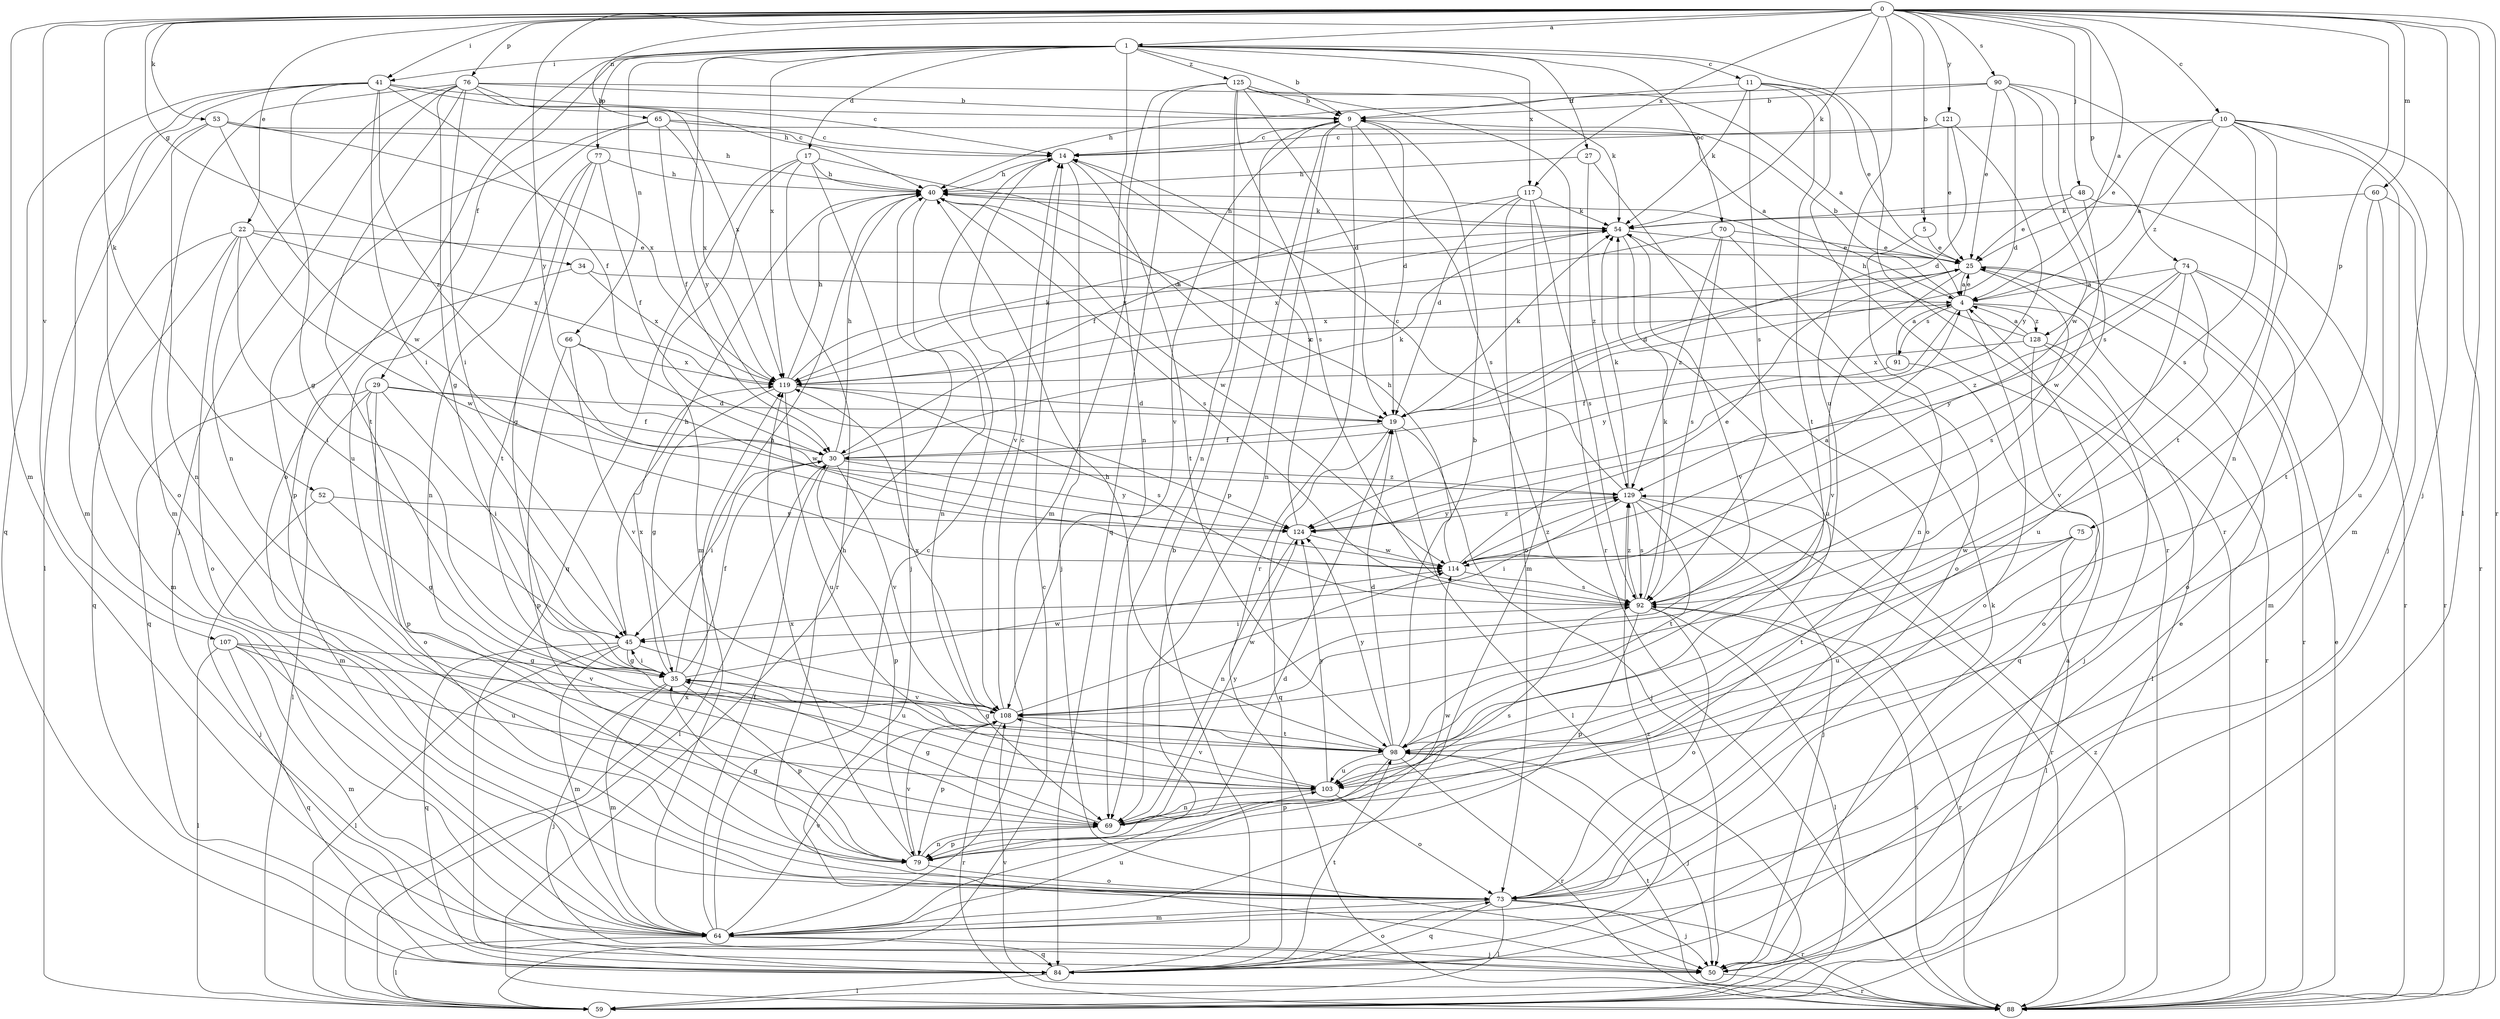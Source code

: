 strict digraph  {
0;
1;
4;
5;
9;
10;
11;
14;
17;
19;
22;
25;
27;
29;
30;
34;
35;
40;
41;
45;
48;
50;
52;
53;
54;
59;
60;
64;
65;
66;
69;
70;
73;
74;
75;
76;
77;
79;
84;
88;
90;
91;
92;
98;
103;
107;
108;
114;
117;
119;
121;
124;
125;
128;
129;
0 -> 1  [label=a];
0 -> 4  [label=a];
0 -> 5  [label=b];
0 -> 10  [label=c];
0 -> 22  [label=e];
0 -> 34  [label=g];
0 -> 41  [label=i];
0 -> 48  [label=j];
0 -> 50  [label=j];
0 -> 52  [label=k];
0 -> 53  [label=k];
0 -> 54  [label=k];
0 -> 59  [label=l];
0 -> 60  [label=m];
0 -> 64  [label=m];
0 -> 65  [label=n];
0 -> 74  [label=p];
0 -> 75  [label=p];
0 -> 76  [label=p];
0 -> 88  [label=r];
0 -> 90  [label=s];
0 -> 103  [label=u];
0 -> 107  [label=v];
0 -> 117  [label=x];
0 -> 121  [label=y];
0 -> 124  [label=y];
1 -> 9  [label=b];
1 -> 11  [label=c];
1 -> 17  [label=d];
1 -> 27  [label=f];
1 -> 29  [label=f];
1 -> 41  [label=i];
1 -> 66  [label=n];
1 -> 69  [label=n];
1 -> 70  [label=o];
1 -> 73  [label=o];
1 -> 77  [label=p];
1 -> 88  [label=r];
1 -> 117  [label=x];
1 -> 119  [label=x];
1 -> 124  [label=y];
1 -> 125  [label=z];
4 -> 9  [label=b];
4 -> 25  [label=e];
4 -> 73  [label=o];
4 -> 88  [label=r];
4 -> 91  [label=s];
4 -> 119  [label=x];
4 -> 124  [label=y];
4 -> 128  [label=z];
5 -> 25  [label=e];
5 -> 69  [label=n];
9 -> 14  [label=c];
9 -> 19  [label=d];
9 -> 69  [label=n];
9 -> 79  [label=p];
9 -> 88  [label=r];
9 -> 92  [label=s];
9 -> 108  [label=v];
10 -> 4  [label=a];
10 -> 14  [label=c];
10 -> 25  [label=e];
10 -> 50  [label=j];
10 -> 64  [label=m];
10 -> 88  [label=r];
10 -> 92  [label=s];
10 -> 98  [label=t];
10 -> 128  [label=z];
11 -> 9  [label=b];
11 -> 25  [label=e];
11 -> 54  [label=k];
11 -> 88  [label=r];
11 -> 92  [label=s];
11 -> 98  [label=t];
14 -> 40  [label=h];
14 -> 50  [label=j];
14 -> 98  [label=t];
14 -> 108  [label=v];
17 -> 19  [label=d];
17 -> 40  [label=h];
17 -> 50  [label=j];
17 -> 64  [label=m];
17 -> 84  [label=q];
17 -> 88  [label=r];
19 -> 30  [label=f];
19 -> 50  [label=j];
19 -> 54  [label=k];
19 -> 59  [label=l];
19 -> 84  [label=q];
22 -> 25  [label=e];
22 -> 45  [label=i];
22 -> 64  [label=m];
22 -> 73  [label=o];
22 -> 84  [label=q];
22 -> 114  [label=w];
22 -> 119  [label=x];
25 -> 4  [label=a];
25 -> 19  [label=d];
25 -> 88  [label=r];
25 -> 92  [label=s];
25 -> 108  [label=v];
25 -> 119  [label=x];
27 -> 40  [label=h];
27 -> 73  [label=o];
27 -> 129  [label=z];
29 -> 19  [label=d];
29 -> 30  [label=f];
29 -> 45  [label=i];
29 -> 59  [label=l];
29 -> 64  [label=m];
29 -> 73  [label=o];
29 -> 79  [label=p];
30 -> 40  [label=h];
30 -> 45  [label=i];
30 -> 54  [label=k];
30 -> 59  [label=l];
30 -> 79  [label=p];
30 -> 108  [label=v];
30 -> 124  [label=y];
30 -> 129  [label=z];
34 -> 4  [label=a];
34 -> 84  [label=q];
34 -> 119  [label=x];
35 -> 30  [label=f];
35 -> 40  [label=h];
35 -> 45  [label=i];
35 -> 50  [label=j];
35 -> 64  [label=m];
35 -> 79  [label=p];
35 -> 108  [label=v];
35 -> 114  [label=w];
35 -> 119  [label=x];
40 -> 54  [label=k];
40 -> 69  [label=n];
40 -> 92  [label=s];
40 -> 114  [label=w];
41 -> 9  [label=b];
41 -> 30  [label=f];
41 -> 35  [label=g];
41 -> 40  [label=h];
41 -> 45  [label=i];
41 -> 64  [label=m];
41 -> 73  [label=o];
41 -> 84  [label=q];
41 -> 129  [label=z];
45 -> 35  [label=g];
45 -> 40  [label=h];
45 -> 59  [label=l];
45 -> 64  [label=m];
45 -> 84  [label=q];
45 -> 103  [label=u];
48 -> 25  [label=e];
48 -> 54  [label=k];
48 -> 88  [label=r];
48 -> 114  [label=w];
50 -> 54  [label=k];
50 -> 88  [label=r];
52 -> 35  [label=g];
52 -> 50  [label=j];
52 -> 124  [label=y];
53 -> 14  [label=c];
53 -> 40  [label=h];
53 -> 59  [label=l];
53 -> 69  [label=n];
53 -> 114  [label=w];
53 -> 119  [label=x];
54 -> 25  [label=e];
54 -> 40  [label=h];
54 -> 103  [label=u];
54 -> 108  [label=v];
54 -> 119  [label=x];
59 -> 4  [label=a];
59 -> 14  [label=c];
59 -> 119  [label=x];
60 -> 54  [label=k];
60 -> 88  [label=r];
60 -> 98  [label=t];
60 -> 103  [label=u];
64 -> 14  [label=c];
64 -> 19  [label=d];
64 -> 30  [label=f];
64 -> 50  [label=j];
64 -> 59  [label=l];
64 -> 84  [label=q];
64 -> 103  [label=u];
64 -> 108  [label=v];
65 -> 4  [label=a];
65 -> 14  [label=c];
65 -> 30  [label=f];
65 -> 79  [label=p];
65 -> 103  [label=u];
65 -> 119  [label=x];
66 -> 79  [label=p];
66 -> 108  [label=v];
66 -> 114  [label=w];
66 -> 119  [label=x];
69 -> 35  [label=g];
69 -> 79  [label=p];
69 -> 92  [label=s];
69 -> 124  [label=y];
70 -> 25  [label=e];
70 -> 73  [label=o];
70 -> 92  [label=s];
70 -> 119  [label=x];
70 -> 129  [label=z];
73 -> 40  [label=h];
73 -> 50  [label=j];
73 -> 59  [label=l];
73 -> 64  [label=m];
73 -> 84  [label=q];
73 -> 88  [label=r];
74 -> 4  [label=a];
74 -> 64  [label=m];
74 -> 73  [label=o];
74 -> 103  [label=u];
74 -> 108  [label=v];
74 -> 124  [label=y];
74 -> 129  [label=z];
75 -> 59  [label=l];
75 -> 98  [label=t];
75 -> 103  [label=u];
75 -> 114  [label=w];
76 -> 9  [label=b];
76 -> 14  [label=c];
76 -> 35  [label=g];
76 -> 45  [label=i];
76 -> 50  [label=j];
76 -> 54  [label=k];
76 -> 64  [label=m];
76 -> 69  [label=n];
76 -> 98  [label=t];
76 -> 119  [label=x];
77 -> 30  [label=f];
77 -> 35  [label=g];
77 -> 40  [label=h];
77 -> 69  [label=n];
77 -> 98  [label=t];
79 -> 35  [label=g];
79 -> 69  [label=n];
79 -> 73  [label=o];
79 -> 108  [label=v];
79 -> 114  [label=w];
79 -> 119  [label=x];
84 -> 9  [label=b];
84 -> 25  [label=e];
84 -> 59  [label=l];
84 -> 73  [label=o];
84 -> 98  [label=t];
84 -> 129  [label=z];
88 -> 25  [label=e];
88 -> 92  [label=s];
88 -> 98  [label=t];
88 -> 108  [label=v];
88 -> 129  [label=z];
90 -> 9  [label=b];
90 -> 19  [label=d];
90 -> 25  [label=e];
90 -> 40  [label=h];
90 -> 69  [label=n];
90 -> 92  [label=s];
90 -> 114  [label=w];
91 -> 4  [label=a];
91 -> 30  [label=f];
91 -> 84  [label=q];
92 -> 45  [label=i];
92 -> 54  [label=k];
92 -> 59  [label=l];
92 -> 73  [label=o];
92 -> 79  [label=p];
92 -> 88  [label=r];
92 -> 129  [label=z];
98 -> 9  [label=b];
98 -> 19  [label=d];
98 -> 35  [label=g];
98 -> 40  [label=h];
98 -> 50  [label=j];
98 -> 79  [label=p];
98 -> 88  [label=r];
98 -> 103  [label=u];
98 -> 124  [label=y];
103 -> 69  [label=n];
103 -> 73  [label=o];
103 -> 108  [label=v];
103 -> 124  [label=y];
107 -> 35  [label=g];
107 -> 59  [label=l];
107 -> 64  [label=m];
107 -> 84  [label=q];
107 -> 103  [label=u];
107 -> 108  [label=v];
108 -> 14  [label=c];
108 -> 79  [label=p];
108 -> 88  [label=r];
108 -> 98  [label=t];
108 -> 114  [label=w];
108 -> 119  [label=x];
114 -> 4  [label=a];
114 -> 25  [label=e];
114 -> 40  [label=h];
114 -> 92  [label=s];
114 -> 129  [label=z];
117 -> 19  [label=d];
117 -> 30  [label=f];
117 -> 54  [label=k];
117 -> 64  [label=m];
117 -> 73  [label=o];
117 -> 92  [label=s];
119 -> 19  [label=d];
119 -> 35  [label=g];
119 -> 40  [label=h];
119 -> 54  [label=k];
119 -> 92  [label=s];
119 -> 103  [label=u];
121 -> 14  [label=c];
121 -> 19  [label=d];
121 -> 25  [label=e];
121 -> 124  [label=y];
124 -> 14  [label=c];
124 -> 69  [label=n];
124 -> 114  [label=w];
124 -> 129  [label=z];
125 -> 4  [label=a];
125 -> 9  [label=b];
125 -> 19  [label=d];
125 -> 64  [label=m];
125 -> 69  [label=n];
125 -> 84  [label=q];
125 -> 88  [label=r];
125 -> 92  [label=s];
128 -> 4  [label=a];
128 -> 40  [label=h];
128 -> 50  [label=j];
128 -> 59  [label=l];
128 -> 73  [label=o];
128 -> 119  [label=x];
129 -> 14  [label=c];
129 -> 45  [label=i];
129 -> 50  [label=j];
129 -> 54  [label=k];
129 -> 88  [label=r];
129 -> 92  [label=s];
129 -> 98  [label=t];
129 -> 124  [label=y];
}

